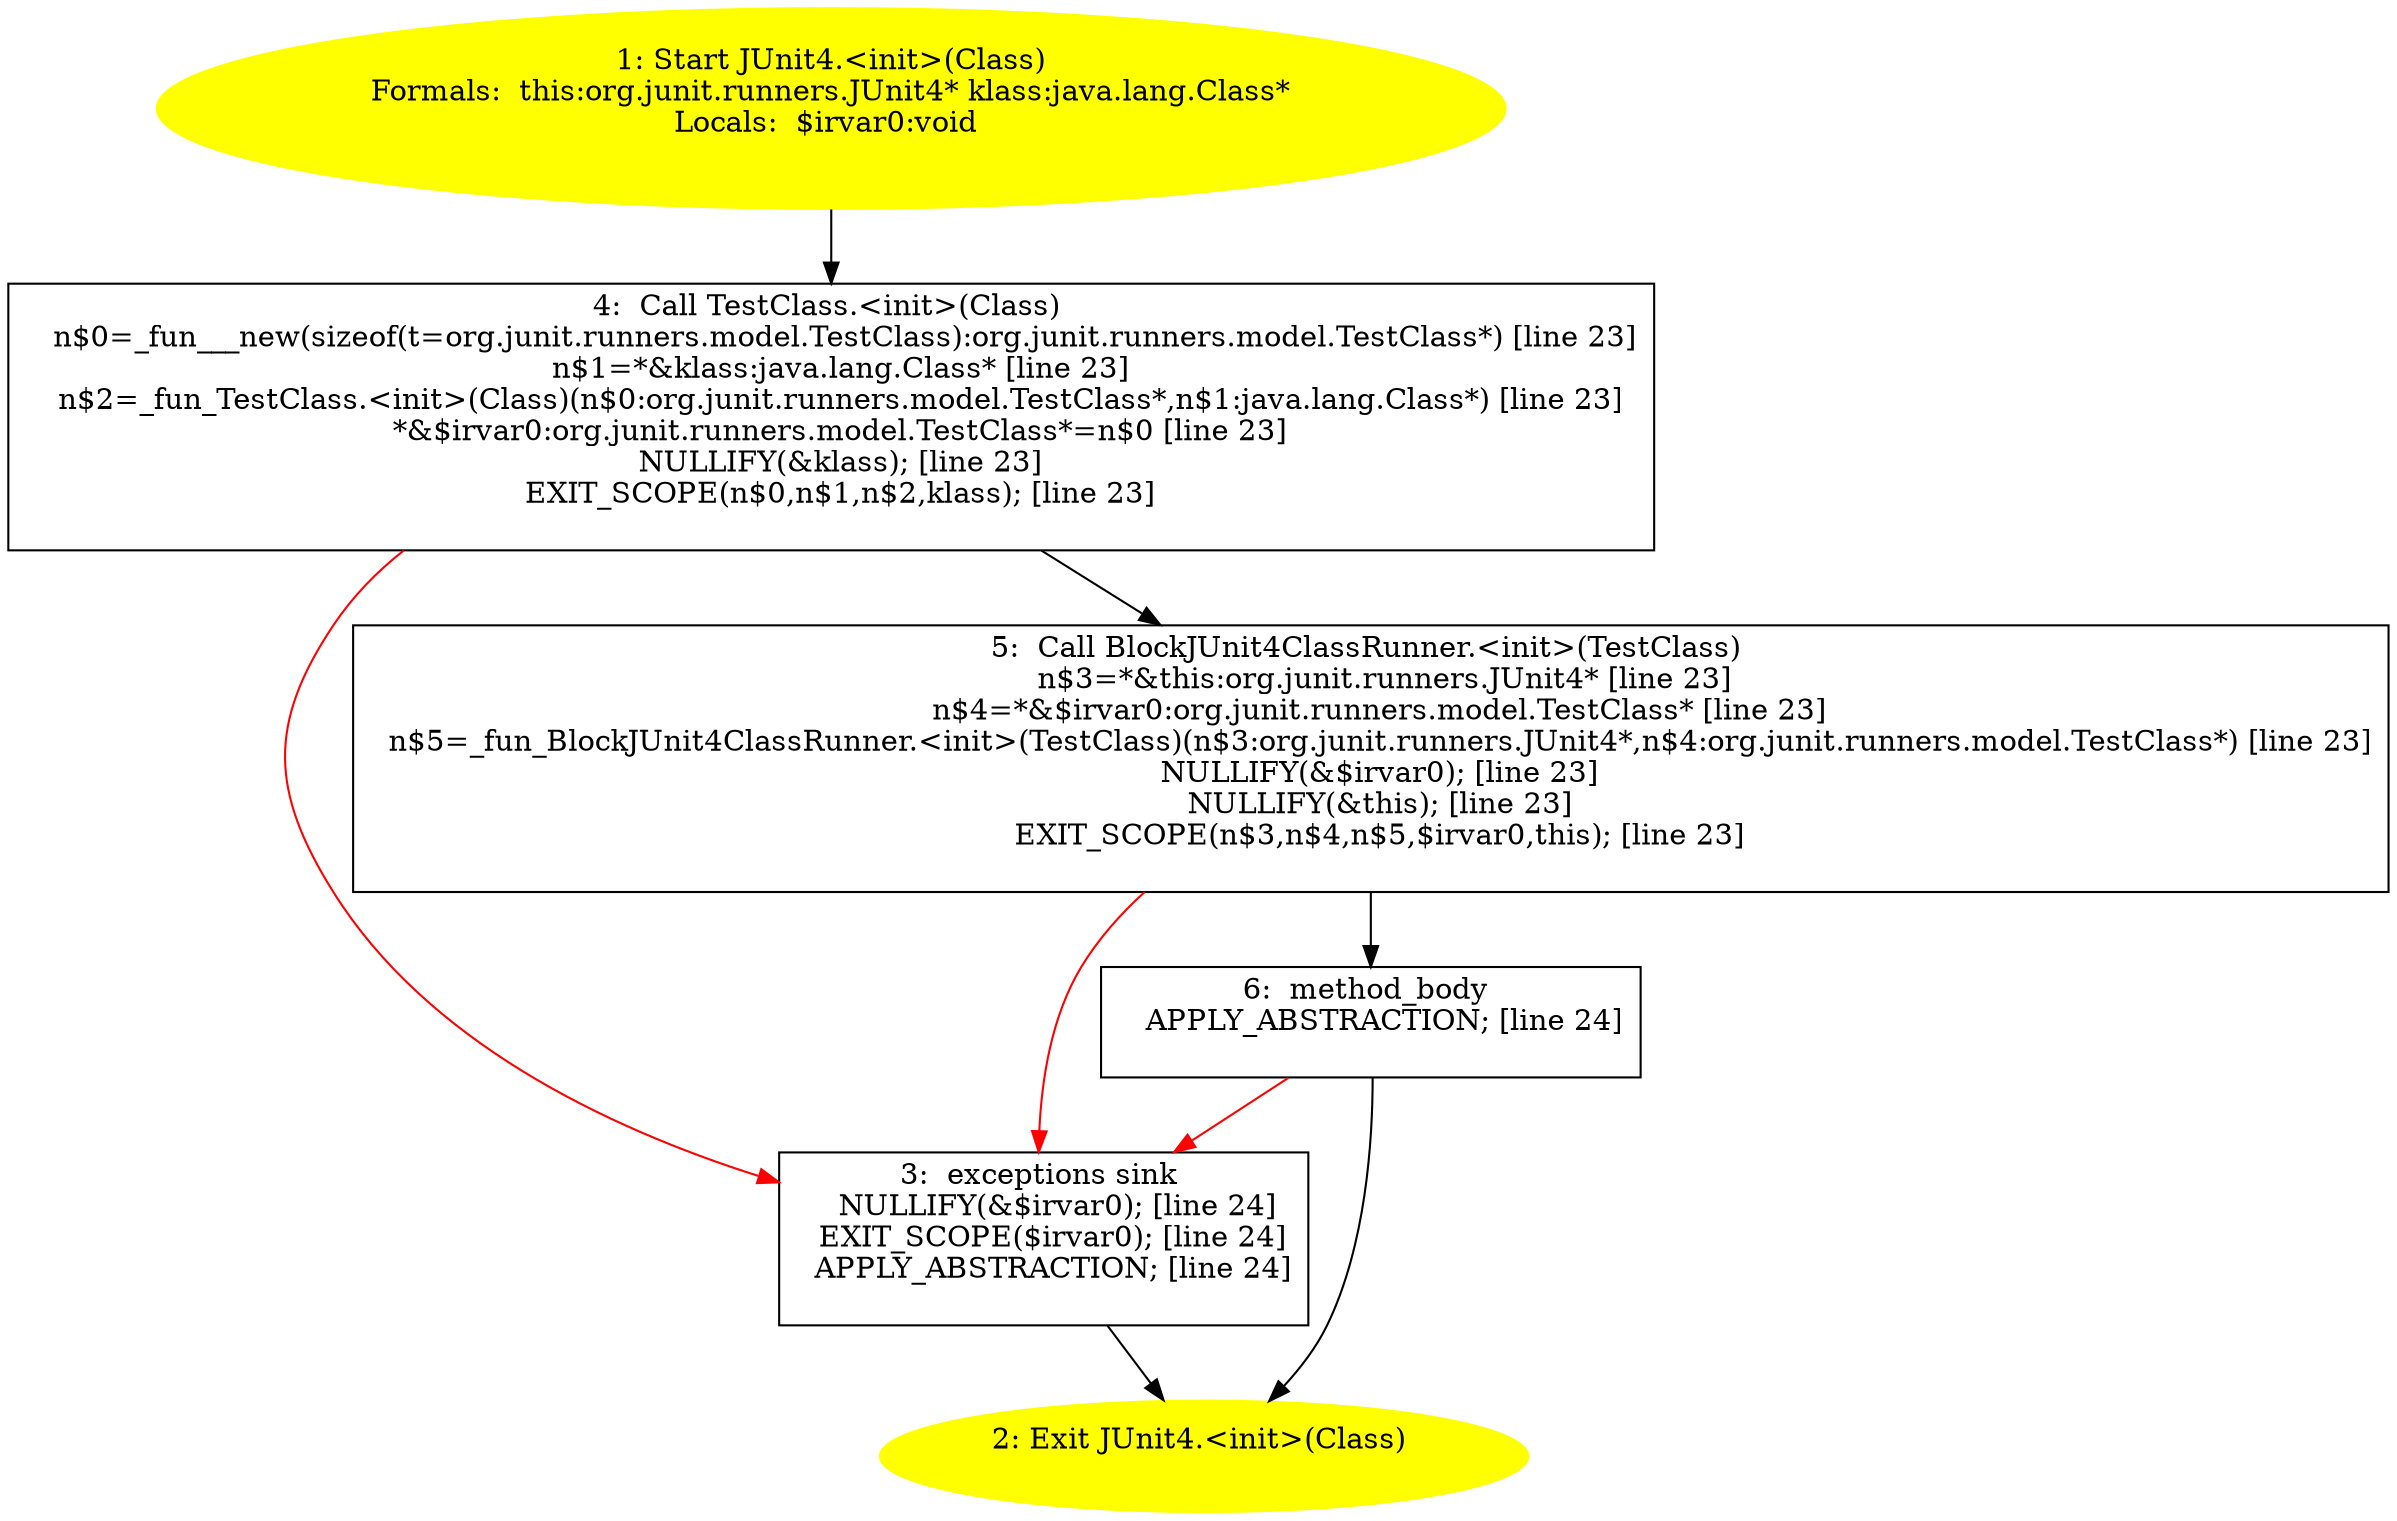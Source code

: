 /* @generated */
digraph cfg {
"org.junit.runners.JUnit4.<init>(java.lang.Class).df9235fa59f46059ebaeb64e2ae450be_1" [label="1: Start JUnit4.<init>(Class)\nFormals:  this:org.junit.runners.JUnit4* klass:java.lang.Class*\nLocals:  $irvar0:void \n  " color=yellow style=filled]
	

	 "org.junit.runners.JUnit4.<init>(java.lang.Class).df9235fa59f46059ebaeb64e2ae450be_1" -> "org.junit.runners.JUnit4.<init>(java.lang.Class).df9235fa59f46059ebaeb64e2ae450be_4" ;
"org.junit.runners.JUnit4.<init>(java.lang.Class).df9235fa59f46059ebaeb64e2ae450be_2" [label="2: Exit JUnit4.<init>(Class) \n  " color=yellow style=filled]
	

"org.junit.runners.JUnit4.<init>(java.lang.Class).df9235fa59f46059ebaeb64e2ae450be_3" [label="3:  exceptions sink \n   NULLIFY(&$irvar0); [line 24]\n  EXIT_SCOPE($irvar0); [line 24]\n  APPLY_ABSTRACTION; [line 24]\n " shape="box"]
	

	 "org.junit.runners.JUnit4.<init>(java.lang.Class).df9235fa59f46059ebaeb64e2ae450be_3" -> "org.junit.runners.JUnit4.<init>(java.lang.Class).df9235fa59f46059ebaeb64e2ae450be_2" ;
"org.junit.runners.JUnit4.<init>(java.lang.Class).df9235fa59f46059ebaeb64e2ae450be_4" [label="4:  Call TestClass.<init>(Class) \n   n$0=_fun___new(sizeof(t=org.junit.runners.model.TestClass):org.junit.runners.model.TestClass*) [line 23]\n  n$1=*&klass:java.lang.Class* [line 23]\n  n$2=_fun_TestClass.<init>(Class)(n$0:org.junit.runners.model.TestClass*,n$1:java.lang.Class*) [line 23]\n  *&$irvar0:org.junit.runners.model.TestClass*=n$0 [line 23]\n  NULLIFY(&klass); [line 23]\n  EXIT_SCOPE(n$0,n$1,n$2,klass); [line 23]\n " shape="box"]
	

	 "org.junit.runners.JUnit4.<init>(java.lang.Class).df9235fa59f46059ebaeb64e2ae450be_4" -> "org.junit.runners.JUnit4.<init>(java.lang.Class).df9235fa59f46059ebaeb64e2ae450be_5" ;
	 "org.junit.runners.JUnit4.<init>(java.lang.Class).df9235fa59f46059ebaeb64e2ae450be_4" -> "org.junit.runners.JUnit4.<init>(java.lang.Class).df9235fa59f46059ebaeb64e2ae450be_3" [color="red" ];
"org.junit.runners.JUnit4.<init>(java.lang.Class).df9235fa59f46059ebaeb64e2ae450be_5" [label="5:  Call BlockJUnit4ClassRunner.<init>(TestClass) \n   n$3=*&this:org.junit.runners.JUnit4* [line 23]\n  n$4=*&$irvar0:org.junit.runners.model.TestClass* [line 23]\n  n$5=_fun_BlockJUnit4ClassRunner.<init>(TestClass)(n$3:org.junit.runners.JUnit4*,n$4:org.junit.runners.model.TestClass*) [line 23]\n  NULLIFY(&$irvar0); [line 23]\n  NULLIFY(&this); [line 23]\n  EXIT_SCOPE(n$3,n$4,n$5,$irvar0,this); [line 23]\n " shape="box"]
	

	 "org.junit.runners.JUnit4.<init>(java.lang.Class).df9235fa59f46059ebaeb64e2ae450be_5" -> "org.junit.runners.JUnit4.<init>(java.lang.Class).df9235fa59f46059ebaeb64e2ae450be_6" ;
	 "org.junit.runners.JUnit4.<init>(java.lang.Class).df9235fa59f46059ebaeb64e2ae450be_5" -> "org.junit.runners.JUnit4.<init>(java.lang.Class).df9235fa59f46059ebaeb64e2ae450be_3" [color="red" ];
"org.junit.runners.JUnit4.<init>(java.lang.Class).df9235fa59f46059ebaeb64e2ae450be_6" [label="6:  method_body \n   APPLY_ABSTRACTION; [line 24]\n " shape="box"]
	

	 "org.junit.runners.JUnit4.<init>(java.lang.Class).df9235fa59f46059ebaeb64e2ae450be_6" -> "org.junit.runners.JUnit4.<init>(java.lang.Class).df9235fa59f46059ebaeb64e2ae450be_2" ;
	 "org.junit.runners.JUnit4.<init>(java.lang.Class).df9235fa59f46059ebaeb64e2ae450be_6" -> "org.junit.runners.JUnit4.<init>(java.lang.Class).df9235fa59f46059ebaeb64e2ae450be_3" [color="red" ];
}
